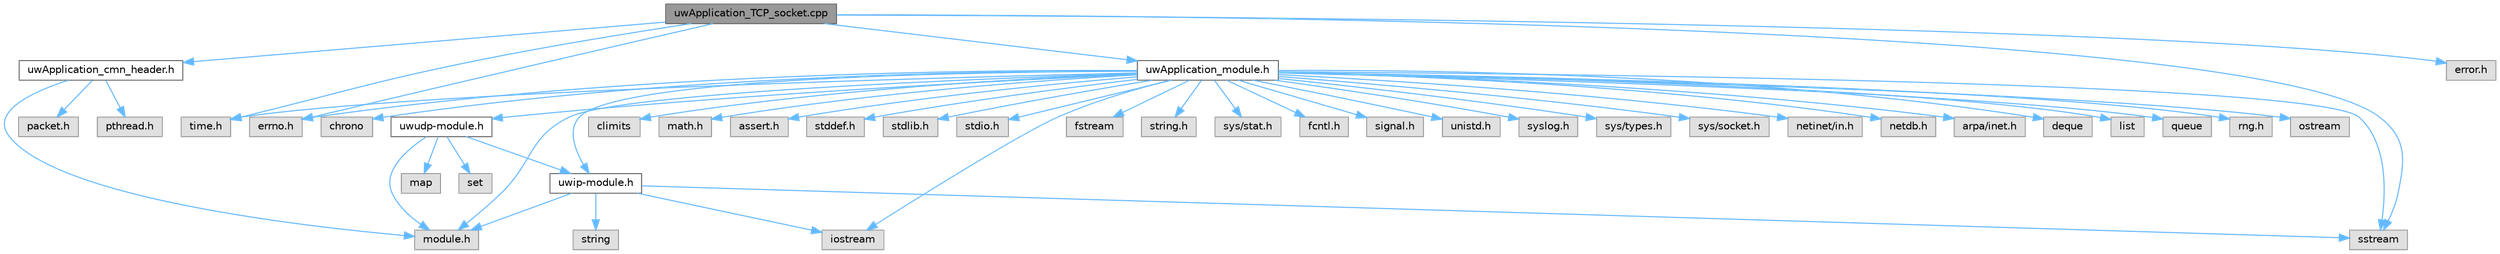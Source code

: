 digraph "uwApplication_TCP_socket.cpp"
{
 // LATEX_PDF_SIZE
  bgcolor="transparent";
  edge [fontname=Helvetica,fontsize=10,labelfontname=Helvetica,labelfontsize=10];
  node [fontname=Helvetica,fontsize=10,shape=box,height=0.2,width=0.4];
  Node1 [id="Node000001",label="uwApplication_TCP_socket.cpp",height=0.2,width=0.4,color="gray40", fillcolor="grey60", style="filled", fontcolor="black",tooltip=" "];
  Node1 -> Node2 [id="edge1_Node000001_Node000002",color="steelblue1",style="solid",tooltip=" "];
  Node2 [id="Node000002",label="sstream",height=0.2,width=0.4,color="grey60", fillcolor="#E0E0E0", style="filled",tooltip=" "];
  Node1 -> Node3 [id="edge2_Node000001_Node000003",color="steelblue1",style="solid",tooltip=" "];
  Node3 [id="Node000003",label="time.h",height=0.2,width=0.4,color="grey60", fillcolor="#E0E0E0", style="filled",tooltip=" "];
  Node1 -> Node4 [id="edge3_Node000001_Node000004",color="steelblue1",style="solid",tooltip=" "];
  Node4 [id="Node000004",label="uwApplication_cmn_header.h",height=0.2,width=0.4,color="grey40", fillcolor="white", style="filled",URL="$uwApplication__cmn__header_8h.html",tooltip="Provides the headers of the data packet."];
  Node4 -> Node5 [id="edge4_Node000004_Node000005",color="steelblue1",style="solid",tooltip=" "];
  Node5 [id="Node000005",label="module.h",height=0.2,width=0.4,color="grey60", fillcolor="#E0E0E0", style="filled",tooltip=" "];
  Node4 -> Node6 [id="edge5_Node000004_Node000006",color="steelblue1",style="solid",tooltip=" "];
  Node6 [id="Node000006",label="packet.h",height=0.2,width=0.4,color="grey60", fillcolor="#E0E0E0", style="filled",tooltip=" "];
  Node4 -> Node7 [id="edge6_Node000004_Node000007",color="steelblue1",style="solid",tooltip=" "];
  Node7 [id="Node000007",label="pthread.h",height=0.2,width=0.4,color="grey60", fillcolor="#E0E0E0", style="filled",tooltip=" "];
  Node1 -> Node8 [id="edge7_Node000001_Node000008",color="steelblue1",style="solid",tooltip=" "];
  Node8 [id="Node000008",label="uwApplication_module.h",height=0.2,width=0.4,color="grey40", fillcolor="white", style="filled",URL="$uwApplication__module_8h.html",tooltip=" "];
  Node8 -> Node9 [id="edge8_Node000008_Node000009",color="steelblue1",style="solid",tooltip=" "];
  Node9 [id="Node000009",label="uwip-module.h",height=0.2,width=0.4,color="grey40", fillcolor="white", style="filled",URL="$uwip-module_8h.html",tooltip="Provides the UWIP packets header description. Definition of the class that define the network layer."];
  Node9 -> Node5 [id="edge9_Node000009_Node000005",color="steelblue1",style="solid",tooltip=" "];
  Node9 -> Node10 [id="edge10_Node000009_Node000010",color="steelblue1",style="solid",tooltip=" "];
  Node10 [id="Node000010",label="iostream",height=0.2,width=0.4,color="grey60", fillcolor="#E0E0E0", style="filled",tooltip=" "];
  Node9 -> Node11 [id="edge11_Node000009_Node000011",color="steelblue1",style="solid",tooltip=" "];
  Node11 [id="Node000011",label="string",height=0.2,width=0.4,color="grey60", fillcolor="#E0E0E0", style="filled",tooltip=" "];
  Node9 -> Node2 [id="edge12_Node000009_Node000002",color="steelblue1",style="solid",tooltip=" "];
  Node8 -> Node12 [id="edge13_Node000008_Node000012",color="steelblue1",style="solid",tooltip=" "];
  Node12 [id="Node000012",label="uwudp-module.h",height=0.2,width=0.4,color="grey40", fillcolor="white", style="filled",URL="$uwudp-module_8h.html",tooltip="Provides the UWUDP packets header description and the definition of the class UWUDP."];
  Node12 -> Node9 [id="edge14_Node000012_Node000009",color="steelblue1",style="solid",tooltip=" "];
  Node12 -> Node5 [id="edge15_Node000012_Node000005",color="steelblue1",style="solid",tooltip=" "];
  Node12 -> Node13 [id="edge16_Node000012_Node000013",color="steelblue1",style="solid",tooltip=" "];
  Node13 [id="Node000013",label="map",height=0.2,width=0.4,color="grey60", fillcolor="#E0E0E0", style="filled",tooltip=" "];
  Node12 -> Node14 [id="edge17_Node000012_Node000014",color="steelblue1",style="solid",tooltip=" "];
  Node14 [id="Node000014",label="set",height=0.2,width=0.4,color="grey60", fillcolor="#E0E0E0", style="filled",tooltip=" "];
  Node8 -> Node5 [id="edge18_Node000008_Node000005",color="steelblue1",style="solid",tooltip=" "];
  Node8 -> Node10 [id="edge19_Node000008_Node000010",color="steelblue1",style="solid",tooltip=" "];
  Node8 -> Node2 [id="edge20_Node000008_Node000002",color="steelblue1",style="solid",tooltip=" "];
  Node8 -> Node15 [id="edge21_Node000008_Node000015",color="steelblue1",style="solid",tooltip=" "];
  Node15 [id="Node000015",label="climits",height=0.2,width=0.4,color="grey60", fillcolor="#E0E0E0", style="filled",tooltip=" "];
  Node8 -> Node3 [id="edge22_Node000008_Node000003",color="steelblue1",style="solid",tooltip=" "];
  Node8 -> Node16 [id="edge23_Node000008_Node000016",color="steelblue1",style="solid",tooltip=" "];
  Node16 [id="Node000016",label="math.h",height=0.2,width=0.4,color="grey60", fillcolor="#E0E0E0", style="filled",tooltip=" "];
  Node8 -> Node17 [id="edge24_Node000008_Node000017",color="steelblue1",style="solid",tooltip=" "];
  Node17 [id="Node000017",label="assert.h",height=0.2,width=0.4,color="grey60", fillcolor="#E0E0E0", style="filled",tooltip=" "];
  Node8 -> Node18 [id="edge25_Node000008_Node000018",color="steelblue1",style="solid",tooltip=" "];
  Node18 [id="Node000018",label="errno.h",height=0.2,width=0.4,color="grey60", fillcolor="#E0E0E0", style="filled",tooltip=" "];
  Node8 -> Node19 [id="edge26_Node000008_Node000019",color="steelblue1",style="solid",tooltip=" "];
  Node19 [id="Node000019",label="stddef.h",height=0.2,width=0.4,color="grey60", fillcolor="#E0E0E0", style="filled",tooltip=" "];
  Node8 -> Node20 [id="edge27_Node000008_Node000020",color="steelblue1",style="solid",tooltip=" "];
  Node20 [id="Node000020",label="stdlib.h",height=0.2,width=0.4,color="grey60", fillcolor="#E0E0E0", style="filled",tooltip=" "];
  Node8 -> Node21 [id="edge28_Node000008_Node000021",color="steelblue1",style="solid",tooltip=" "];
  Node21 [id="Node000021",label="stdio.h",height=0.2,width=0.4,color="grey60", fillcolor="#E0E0E0", style="filled",tooltip=" "];
  Node8 -> Node22 [id="edge29_Node000008_Node000022",color="steelblue1",style="solid",tooltip=" "];
  Node22 [id="Node000022",label="fstream",height=0.2,width=0.4,color="grey60", fillcolor="#E0E0E0", style="filled",tooltip=" "];
  Node8 -> Node23 [id="edge30_Node000008_Node000023",color="steelblue1",style="solid",tooltip=" "];
  Node23 [id="Node000023",label="string.h",height=0.2,width=0.4,color="grey60", fillcolor="#E0E0E0", style="filled",tooltip=" "];
  Node8 -> Node24 [id="edge31_Node000008_Node000024",color="steelblue1",style="solid",tooltip=" "];
  Node24 [id="Node000024",label="sys/stat.h",height=0.2,width=0.4,color="grey60", fillcolor="#E0E0E0", style="filled",tooltip=" "];
  Node8 -> Node25 [id="edge32_Node000008_Node000025",color="steelblue1",style="solid",tooltip=" "];
  Node25 [id="Node000025",label="fcntl.h",height=0.2,width=0.4,color="grey60", fillcolor="#E0E0E0", style="filled",tooltip=" "];
  Node8 -> Node26 [id="edge33_Node000008_Node000026",color="steelblue1",style="solid",tooltip=" "];
  Node26 [id="Node000026",label="signal.h",height=0.2,width=0.4,color="grey60", fillcolor="#E0E0E0", style="filled",tooltip=" "];
  Node8 -> Node27 [id="edge34_Node000008_Node000027",color="steelblue1",style="solid",tooltip=" "];
  Node27 [id="Node000027",label="unistd.h",height=0.2,width=0.4,color="grey60", fillcolor="#E0E0E0", style="filled",tooltip=" "];
  Node8 -> Node28 [id="edge35_Node000008_Node000028",color="steelblue1",style="solid",tooltip=" "];
  Node28 [id="Node000028",label="syslog.h",height=0.2,width=0.4,color="grey60", fillcolor="#E0E0E0", style="filled",tooltip=" "];
  Node8 -> Node29 [id="edge36_Node000008_Node000029",color="steelblue1",style="solid",tooltip=" "];
  Node29 [id="Node000029",label="sys/types.h",height=0.2,width=0.4,color="grey60", fillcolor="#E0E0E0", style="filled",tooltip=" "];
  Node8 -> Node30 [id="edge37_Node000008_Node000030",color="steelblue1",style="solid",tooltip=" "];
  Node30 [id="Node000030",label="sys/socket.h",height=0.2,width=0.4,color="grey60", fillcolor="#E0E0E0", style="filled",tooltip=" "];
  Node8 -> Node31 [id="edge38_Node000008_Node000031",color="steelblue1",style="solid",tooltip=" "];
  Node31 [id="Node000031",label="netinet/in.h",height=0.2,width=0.4,color="grey60", fillcolor="#E0E0E0", style="filled",tooltip=" "];
  Node8 -> Node32 [id="edge39_Node000008_Node000032",color="steelblue1",style="solid",tooltip=" "];
  Node32 [id="Node000032",label="netdb.h",height=0.2,width=0.4,color="grey60", fillcolor="#E0E0E0", style="filled",tooltip=" "];
  Node8 -> Node33 [id="edge40_Node000008_Node000033",color="steelblue1",style="solid",tooltip=" "];
  Node33 [id="Node000033",label="arpa/inet.h",height=0.2,width=0.4,color="grey60", fillcolor="#E0E0E0", style="filled",tooltip=" "];
  Node8 -> Node34 [id="edge41_Node000008_Node000034",color="steelblue1",style="solid",tooltip=" "];
  Node34 [id="Node000034",label="deque",height=0.2,width=0.4,color="grey60", fillcolor="#E0E0E0", style="filled",tooltip=" "];
  Node8 -> Node35 [id="edge42_Node000008_Node000035",color="steelblue1",style="solid",tooltip=" "];
  Node35 [id="Node000035",label="list",height=0.2,width=0.4,color="grey60", fillcolor="#E0E0E0", style="filled",tooltip=" "];
  Node8 -> Node36 [id="edge43_Node000008_Node000036",color="steelblue1",style="solid",tooltip=" "];
  Node36 [id="Node000036",label="queue",height=0.2,width=0.4,color="grey60", fillcolor="#E0E0E0", style="filled",tooltip=" "];
  Node8 -> Node37 [id="edge44_Node000008_Node000037",color="steelblue1",style="solid",tooltip=" "];
  Node37 [id="Node000037",label="rng.h",height=0.2,width=0.4,color="grey60", fillcolor="#E0E0E0", style="filled",tooltip=" "];
  Node8 -> Node38 [id="edge45_Node000008_Node000038",color="steelblue1",style="solid",tooltip=" "];
  Node38 [id="Node000038",label="ostream",height=0.2,width=0.4,color="grey60", fillcolor="#E0E0E0", style="filled",tooltip=" "];
  Node8 -> Node39 [id="edge46_Node000008_Node000039",color="steelblue1",style="solid",tooltip=" "];
  Node39 [id="Node000039",label="chrono",height=0.2,width=0.4,color="grey60", fillcolor="#E0E0E0", style="filled",tooltip=" "];
  Node1 -> Node40 [id="edge47_Node000001_Node000040",color="steelblue1",style="solid",tooltip=" "];
  Node40 [id="Node000040",label="error.h",height=0.2,width=0.4,color="grey60", fillcolor="#E0E0E0", style="filled",tooltip=" "];
  Node1 -> Node18 [id="edge48_Node000001_Node000018",color="steelblue1",style="solid",tooltip=" "];
}
